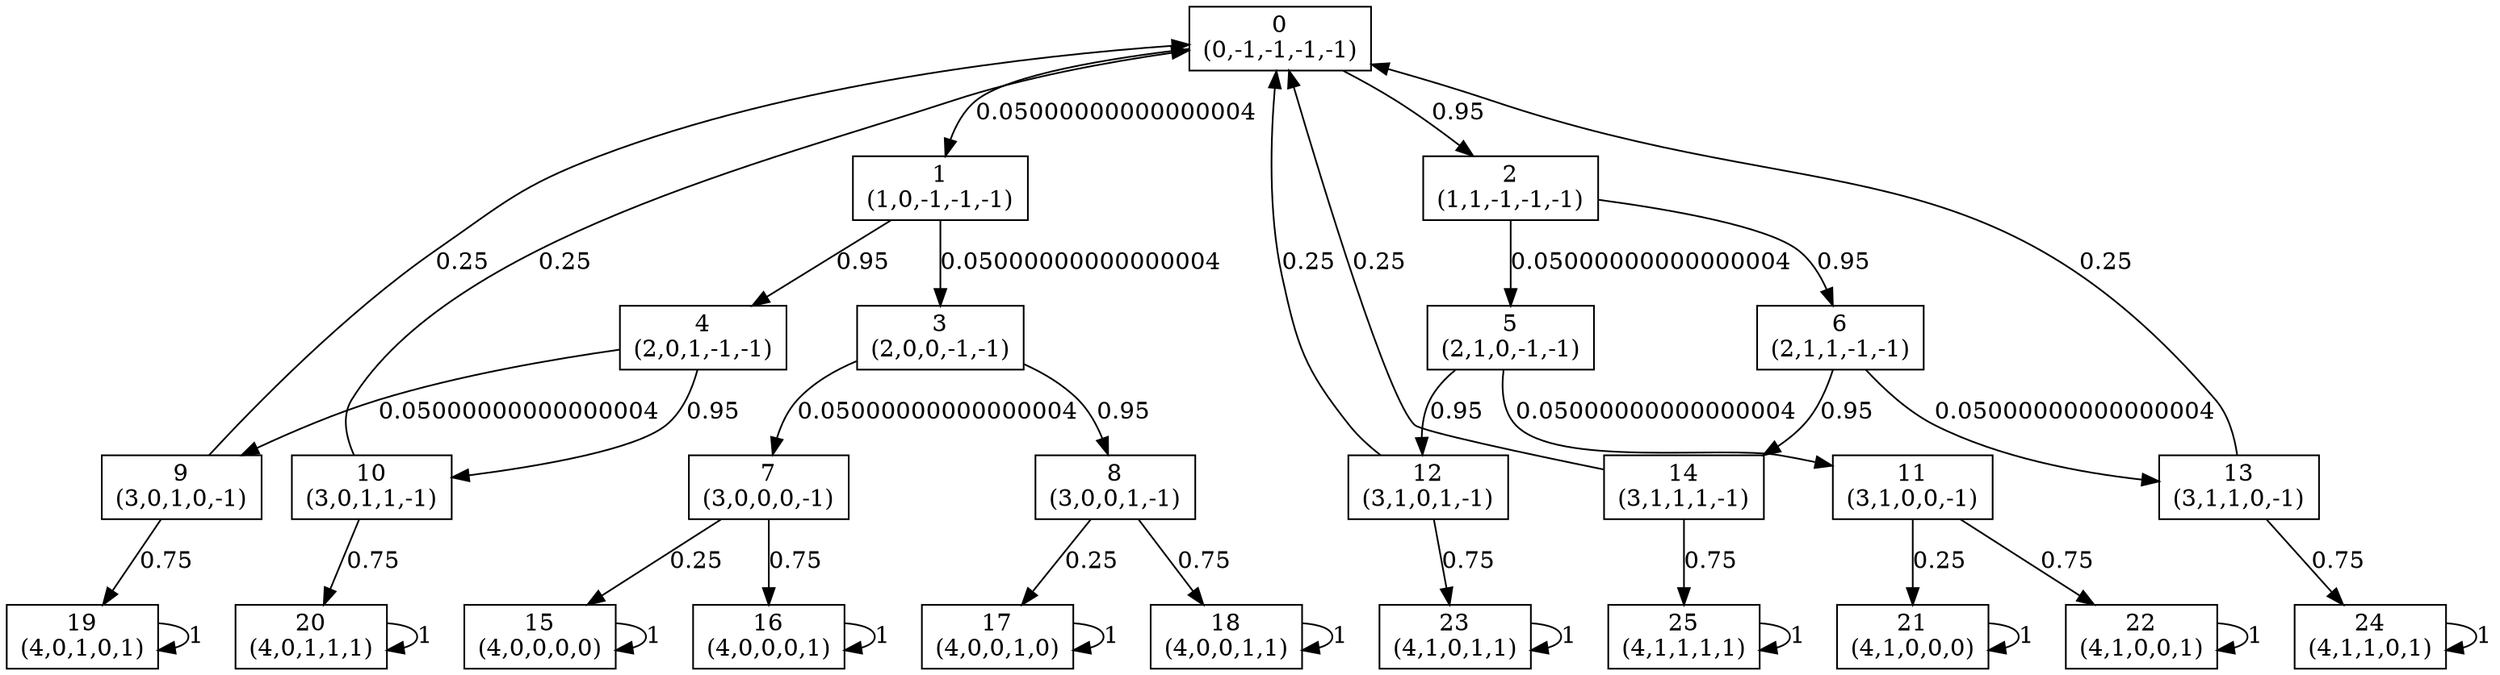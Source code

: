 digraph P {
node [shape=box];
0 -> 1 [ label="0.05000000000000004" ];
0 -> 2 [ label="0.95" ];
1 -> 3 [ label="0.05000000000000004" ];
1 -> 4 [ label="0.95" ];
2 -> 5 [ label="0.05000000000000004" ];
2 -> 6 [ label="0.95" ];
3 -> 7 [ label="0.05000000000000004" ];
3 -> 8 [ label="0.95" ];
4 -> 9 [ label="0.05000000000000004" ];
4 -> 10 [ label="0.95" ];
5 -> 11 [ label="0.05000000000000004" ];
5 -> 12 [ label="0.95" ];
6 -> 13 [ label="0.05000000000000004" ];
6 -> 14 [ label="0.95" ];
7 -> 15 [ label="0.25" ];
7 -> 16 [ label="0.75" ];
8 -> 17 [ label="0.25" ];
8 -> 18 [ label="0.75" ];
9 -> 0 [ label="0.25" ];
9 -> 19 [ label="0.75" ];
10 -> 0 [ label="0.25" ];
10 -> 20 [ label="0.75" ];
11 -> 21 [ label="0.25" ];
11 -> 22 [ label="0.75" ];
12 -> 0 [ label="0.25" ];
12 -> 23 [ label="0.75" ];
13 -> 0 [ label="0.25" ];
13 -> 24 [ label="0.75" ];
14 -> 0 [ label="0.25" ];
14 -> 25 [ label="0.75" ];
15 -> 15 [ label="1" ];
16 -> 16 [ label="1" ];
17 -> 17 [ label="1" ];
18 -> 18 [ label="1" ];
19 -> 19 [ label="1" ];
20 -> 20 [ label="1" ];
21 -> 21 [ label="1" ];
22 -> 22 [ label="1" ];
23 -> 23 [ label="1" ];
24 -> 24 [ label="1" ];
25 -> 25 [ label="1" ];
0 [label="0\n(0,-1,-1,-1,-1)"];
1 [label="1\n(1,0,-1,-1,-1)"];
2 [label="2\n(1,1,-1,-1,-1)"];
3 [label="3\n(2,0,0,-1,-1)"];
4 [label="4\n(2,0,1,-1,-1)"];
5 [label="5\n(2,1,0,-1,-1)"];
6 [label="6\n(2,1,1,-1,-1)"];
7 [label="7\n(3,0,0,0,-1)"];
8 [label="8\n(3,0,0,1,-1)"];
9 [label="9\n(3,0,1,0,-1)"];
10 [label="10\n(3,0,1,1,-1)"];
11 [label="11\n(3,1,0,0,-1)"];
12 [label="12\n(3,1,0,1,-1)"];
13 [label="13\n(3,1,1,0,-1)"];
14 [label="14\n(3,1,1,1,-1)"];
15 [label="15\n(4,0,0,0,0)"];
16 [label="16\n(4,0,0,0,1)"];
17 [label="17\n(4,0,0,1,0)"];
18 [label="18\n(4,0,0,1,1)"];
19 [label="19\n(4,0,1,0,1)"];
20 [label="20\n(4,0,1,1,1)"];
21 [label="21\n(4,1,0,0,0)"];
22 [label="22\n(4,1,0,0,1)"];
23 [label="23\n(4,1,0,1,1)"];
24 [label="24\n(4,1,1,0,1)"];
25 [label="25\n(4,1,1,1,1)"];
}
